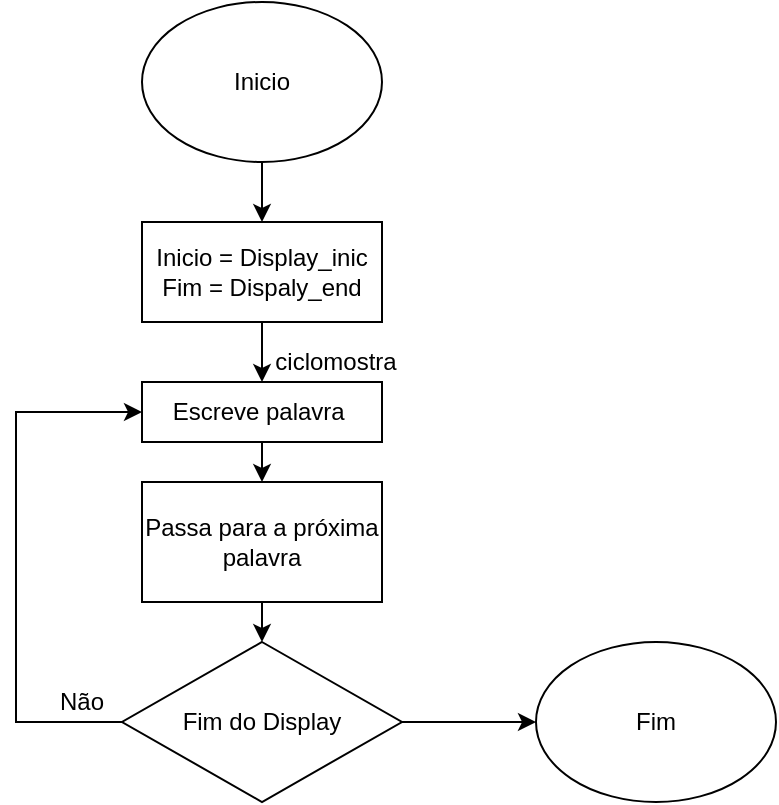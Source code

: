 <mxfile version="10.6.5" type="device"><diagram id="vwauAMTBP4FkF4EfmQpT" name="Page-1"><mxGraphModel dx="840" dy="403" grid="1" gridSize="10" guides="1" tooltips="1" connect="1" arrows="1" fold="1" page="1" pageScale="1" pageWidth="827" pageHeight="1169" math="0" shadow="0"><root><mxCell id="0"/><mxCell id="1" parent="0"/><mxCell id="oVfQEqGSVK2H-Jo4Cre0-5" style="edgeStyle=orthogonalEdgeStyle;rounded=0;orthogonalLoop=1;jettySize=auto;html=1;exitX=0.5;exitY=1;exitDx=0;exitDy=0;entryX=0.5;entryY=0;entryDx=0;entryDy=0;" edge="1" parent="1" source="oVfQEqGSVK2H-Jo4Cre0-1" target="oVfQEqGSVK2H-Jo4Cre0-2"><mxGeometry relative="1" as="geometry"/></mxCell><mxCell id="oVfQEqGSVK2H-Jo4Cre0-1" value="Inicio" style="ellipse;whiteSpace=wrap;html=1;" vertex="1" parent="1"><mxGeometry x="353" y="30" width="120" height="80" as="geometry"/></mxCell><mxCell id="oVfQEqGSVK2H-Jo4Cre0-6" style="edgeStyle=orthogonalEdgeStyle;rounded=0;orthogonalLoop=1;jettySize=auto;html=1;exitX=0.5;exitY=1;exitDx=0;exitDy=0;entryX=0.5;entryY=0;entryDx=0;entryDy=0;" edge="1" parent="1" source="oVfQEqGSVK2H-Jo4Cre0-2" target="oVfQEqGSVK2H-Jo4Cre0-3"><mxGeometry relative="1" as="geometry"/></mxCell><mxCell id="oVfQEqGSVK2H-Jo4Cre0-2" value="Inicio = Display_inic&lt;br&gt;Fim = Dispaly_end&lt;br&gt;" style="rounded=0;whiteSpace=wrap;html=1;" vertex="1" parent="1"><mxGeometry x="353" y="140" width="120" height="50" as="geometry"/></mxCell><mxCell id="oVfQEqGSVK2H-Jo4Cre0-8" style="edgeStyle=orthogonalEdgeStyle;rounded=0;orthogonalLoop=1;jettySize=auto;html=1;exitX=0.5;exitY=1;exitDx=0;exitDy=0;entryX=0.5;entryY=0;entryDx=0;entryDy=0;" edge="1" parent="1" source="oVfQEqGSVK2H-Jo4Cre0-3" target="oVfQEqGSVK2H-Jo4Cre0-7"><mxGeometry relative="1" as="geometry"/></mxCell><mxCell id="oVfQEqGSVK2H-Jo4Cre0-3" value="Escreve palavra&amp;nbsp;" style="rounded=0;whiteSpace=wrap;html=1;" vertex="1" parent="1"><mxGeometry x="353" y="220" width="120" height="30" as="geometry"/></mxCell><mxCell id="oVfQEqGSVK2H-Jo4Cre0-4" style="edgeStyle=orthogonalEdgeStyle;rounded=0;orthogonalLoop=1;jettySize=auto;html=1;exitX=0.5;exitY=1;exitDx=0;exitDy=0;" edge="1" parent="1" source="oVfQEqGSVK2H-Jo4Cre0-2" target="oVfQEqGSVK2H-Jo4Cre0-2"><mxGeometry relative="1" as="geometry"/></mxCell><mxCell id="oVfQEqGSVK2H-Jo4Cre0-11" style="edgeStyle=orthogonalEdgeStyle;rounded=0;orthogonalLoop=1;jettySize=auto;html=1;exitX=0.5;exitY=1;exitDx=0;exitDy=0;entryX=0.5;entryY=0;entryDx=0;entryDy=0;" edge="1" parent="1" source="oVfQEqGSVK2H-Jo4Cre0-7" target="oVfQEqGSVK2H-Jo4Cre0-10"><mxGeometry relative="1" as="geometry"/></mxCell><mxCell id="oVfQEqGSVK2H-Jo4Cre0-7" value="Passa para a próxima palavra" style="rounded=0;whiteSpace=wrap;html=1;" vertex="1" parent="1"><mxGeometry x="353" y="270" width="120" height="60" as="geometry"/></mxCell><mxCell id="oVfQEqGSVK2H-Jo4Cre0-9" value="ciclomostra" style="text;html=1;strokeColor=none;fillColor=none;align=center;verticalAlign=middle;whiteSpace=wrap;rounded=0;" vertex="1" parent="1"><mxGeometry x="430" y="200" width="40" height="20" as="geometry"/></mxCell><mxCell id="oVfQEqGSVK2H-Jo4Cre0-14" style="edgeStyle=orthogonalEdgeStyle;rounded=0;orthogonalLoop=1;jettySize=auto;html=1;exitX=1;exitY=0.5;exitDx=0;exitDy=0;entryX=0;entryY=0.5;entryDx=0;entryDy=0;" edge="1" parent="1" source="oVfQEqGSVK2H-Jo4Cre0-10" target="oVfQEqGSVK2H-Jo4Cre0-13"><mxGeometry relative="1" as="geometry"/></mxCell><mxCell id="oVfQEqGSVK2H-Jo4Cre0-18" style="edgeStyle=orthogonalEdgeStyle;rounded=0;orthogonalLoop=1;jettySize=auto;html=1;exitX=0;exitY=0.5;exitDx=0;exitDy=0;entryX=0;entryY=0.5;entryDx=0;entryDy=0;" edge="1" parent="1" source="oVfQEqGSVK2H-Jo4Cre0-10" target="oVfQEqGSVK2H-Jo4Cre0-3"><mxGeometry relative="1" as="geometry"><Array as="points"><mxPoint x="290" y="390"/><mxPoint x="290" y="235"/></Array></mxGeometry></mxCell><mxCell id="oVfQEqGSVK2H-Jo4Cre0-10" value="Fim do Display" style="rhombus;whiteSpace=wrap;html=1;" vertex="1" parent="1"><mxGeometry x="343" y="350" width="140" height="80" as="geometry"/></mxCell><mxCell id="oVfQEqGSVK2H-Jo4Cre0-13" value="Fim" style="ellipse;whiteSpace=wrap;html=1;" vertex="1" parent="1"><mxGeometry x="550" y="350" width="120" height="80" as="geometry"/></mxCell><mxCell id="oVfQEqGSVK2H-Jo4Cre0-15" value="Não" style="text;html=1;strokeColor=none;fillColor=none;align=center;verticalAlign=middle;whiteSpace=wrap;rounded=0;" vertex="1" parent="1"><mxGeometry x="303" y="370" width="40" height="20" as="geometry"/></mxCell></root></mxGraphModel></diagram></mxfile>
